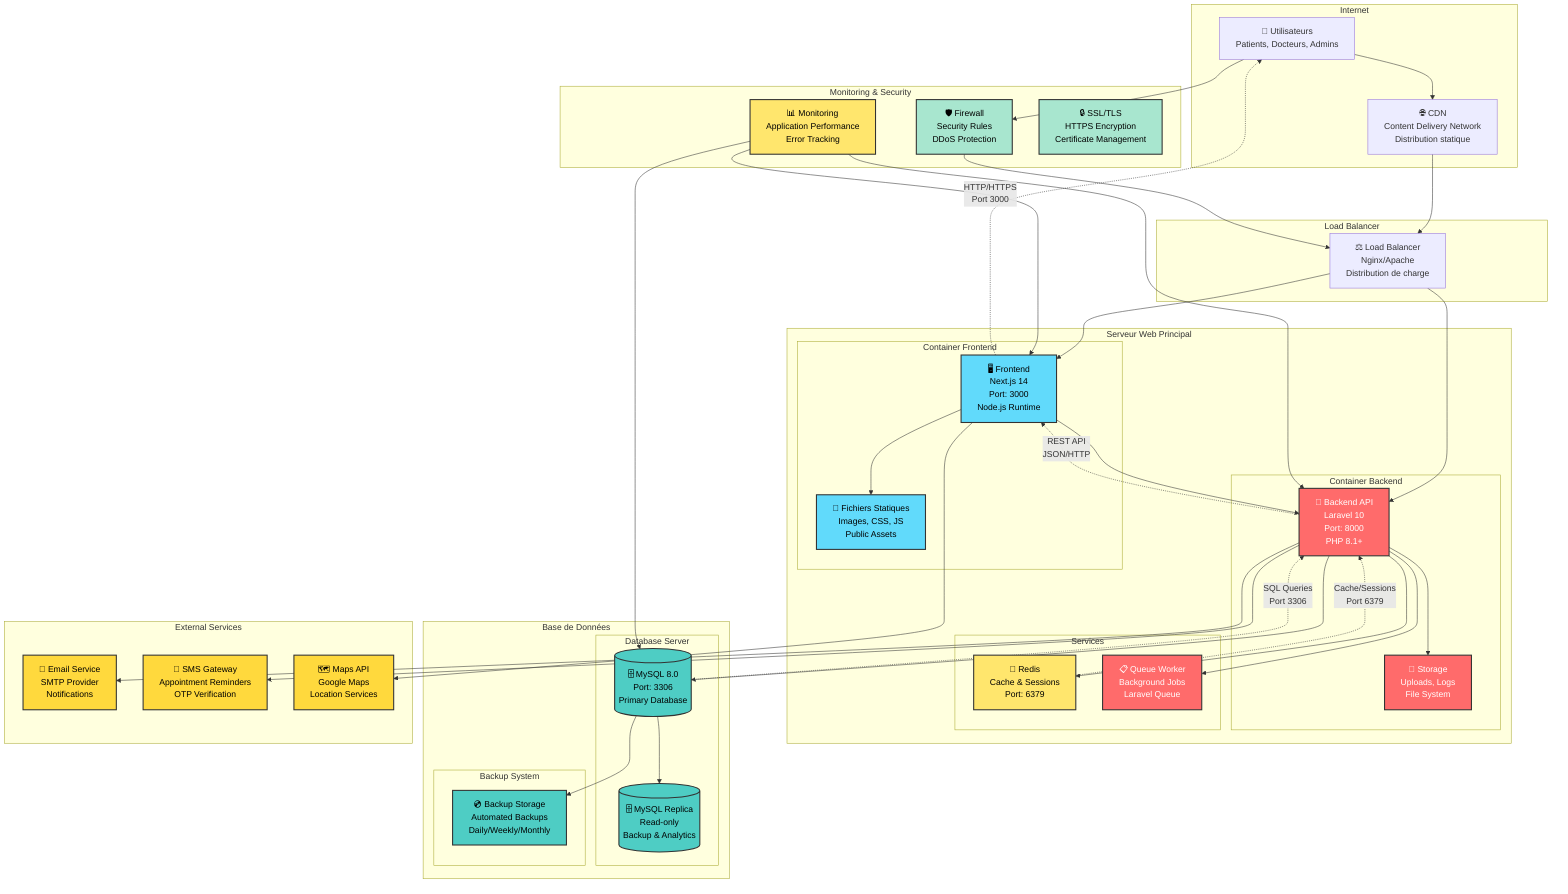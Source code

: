 graph TB
    %% Diagramme de déploiement KamerCare
    
    subgraph "Internet"
        Users[👥 Utilisateurs<br/>Patients, Docteurs, Admins]
        CDN[🌐 CDN<br/>Content Delivery Network<br/>Distribution statique]
    end
    
    subgraph "Load Balancer"
        LB[⚖️ Load Balancer<br/>Nginx/Apache<br/>Distribution de charge]
    end
    
    subgraph "Serveur Web Principal"
        subgraph "Container Frontend"
            Frontend[🖥️ Frontend<br/>Next.js 14<br/>Port: 3000<br/>Node.js Runtime]
            StaticFiles[📁 Fichiers Statiques<br/>Images, CSS, JS<br/>Public Assets]
        end
        
        subgraph "Container Backend"
            Backend[🔧 Backend API<br/>Laravel 10<br/>Port: 8000<br/>PHP 8.1+]
            Storage[💾 Storage<br/>Uploads, Logs<br/>File System]
        end
        
        subgraph "Services"
            Redis[🔴 Redis<br/>Cache & Sessions<br/>Port: 6379]
            Queue[📋 Queue Worker<br/>Background Jobs<br/>Laravel Queue]
        end
    end
    
    subgraph "Base de Données"
        subgraph "Database Server"
            MySQL[(🗄️ MySQL 8.0<br/>Port: 3306<br/>Primary Database)]
            MySQLSlave[(🗄️ MySQL Replica<br/>Read-only<br/>Backup & Analytics)]
        end
        
        subgraph "Backup System"
            Backup[💿 Backup Storage<br/>Automated Backups<br/>Daily/Weekly/Monthly]
        end
    end
    
    subgraph "Monitoring & Security"
        Monitor[📊 Monitoring<br/>Application Performance<br/>Error Tracking]
        Firewall[🛡️ Firewall<br/>Security Rules<br/>DDoS Protection]
        SSL[🔒 SSL/TLS<br/>HTTPS Encryption<br/>Certificate Management]
    end
    
    subgraph "External Services"
        Email[📧 Email Service<br/>SMTP Provider<br/>Notifications]
        SMS[📱 SMS Gateway<br/>Appointment Reminders<br/>OTP Verification]
        Maps[🗺️ Maps API<br/>Google Maps<br/>Location Services]
    end
    
    %% Connexions principales
    Users --> CDN
    Users --> Firewall
    CDN --> LB
    Firewall --> LB
    
    LB --> Frontend
    LB --> Backend
    
    Frontend --> Backend
    Frontend --> StaticFiles
    
    Backend --> MySQL
    Backend --> Redis
    Backend --> Storage
    Backend --> Queue
    
    MySQL --> MySQLSlave
    MySQL --> Backup
    
    Backend --> Email
    Backend --> SMS
    Frontend --> Maps
    
    Monitor --> Frontend
    Monitor --> Backend
    Monitor --> MySQL
    
    %% Styles et couleurs
    classDef frontend fill:#61dafb,stroke:#333,stroke-width:2px,color:#000
    classDef backend fill:#ff6b6b,stroke:#333,stroke-width:2px,color:#fff
    classDef database fill:#4ecdc4,stroke:#333,stroke-width:2px,color:#000
    classDef service fill:#ffe66d,stroke:#333,stroke-width:2px,color:#000
    classDef security fill:#a8e6cf,stroke:#333,stroke-width:2px,color:#000
    classDef external fill:#ffd93d,stroke:#333,stroke-width:2px,color:#000
    
    class Frontend,StaticFiles frontend
    class Backend,Storage,Queue backend
    class MySQL,MySQLSlave,Backup database
    class Redis,Monitor service
    class Firewall,SSL security
    class Email,SMS,Maps external
    
    %% Annotations
    Frontend -.->|"HTTP/HTTPS<br/>Port 3000"| Users
    Backend -.->|"REST API<br/>JSON/HTTP"| Frontend
    MySQL -.->|"SQL Queries<br/>Port 3306"| Backend
    Redis -.->|"Cache/Sessions<br/>Port 6379"| Backend